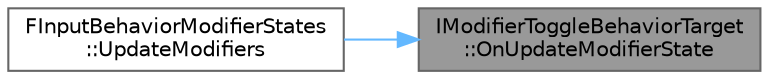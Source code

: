 digraph "IModifierToggleBehaviorTarget::OnUpdateModifierState"
{
 // INTERACTIVE_SVG=YES
 // LATEX_PDF_SIZE
  bgcolor="transparent";
  edge [fontname=Helvetica,fontsize=10,labelfontname=Helvetica,labelfontsize=10];
  node [fontname=Helvetica,fontsize=10,shape=box,height=0.2,width=0.4];
  rankdir="RL";
  Node1 [id="Node000001",label="IModifierToggleBehaviorTarget\l::OnUpdateModifierState",height=0.2,width=0.4,color="gray40", fillcolor="grey60", style="filled", fontcolor="black",tooltip="Notify target of current modifier state."];
  Node1 -> Node2 [id="edge1_Node000001_Node000002",dir="back",color="steelblue1",style="solid",tooltip=" "];
  Node2 [id="Node000002",label="FInputBehaviorModifierStates\l::UpdateModifiers",height=0.2,width=0.4,color="grey40", fillcolor="white", style="filled",URL="$d5/dab/classFInputBehaviorModifierStates.html#ad962ad180b53821f5cd13ffbcae1c356",tooltip="Look up the current state of each registered modifier and pass to the target."];
}
